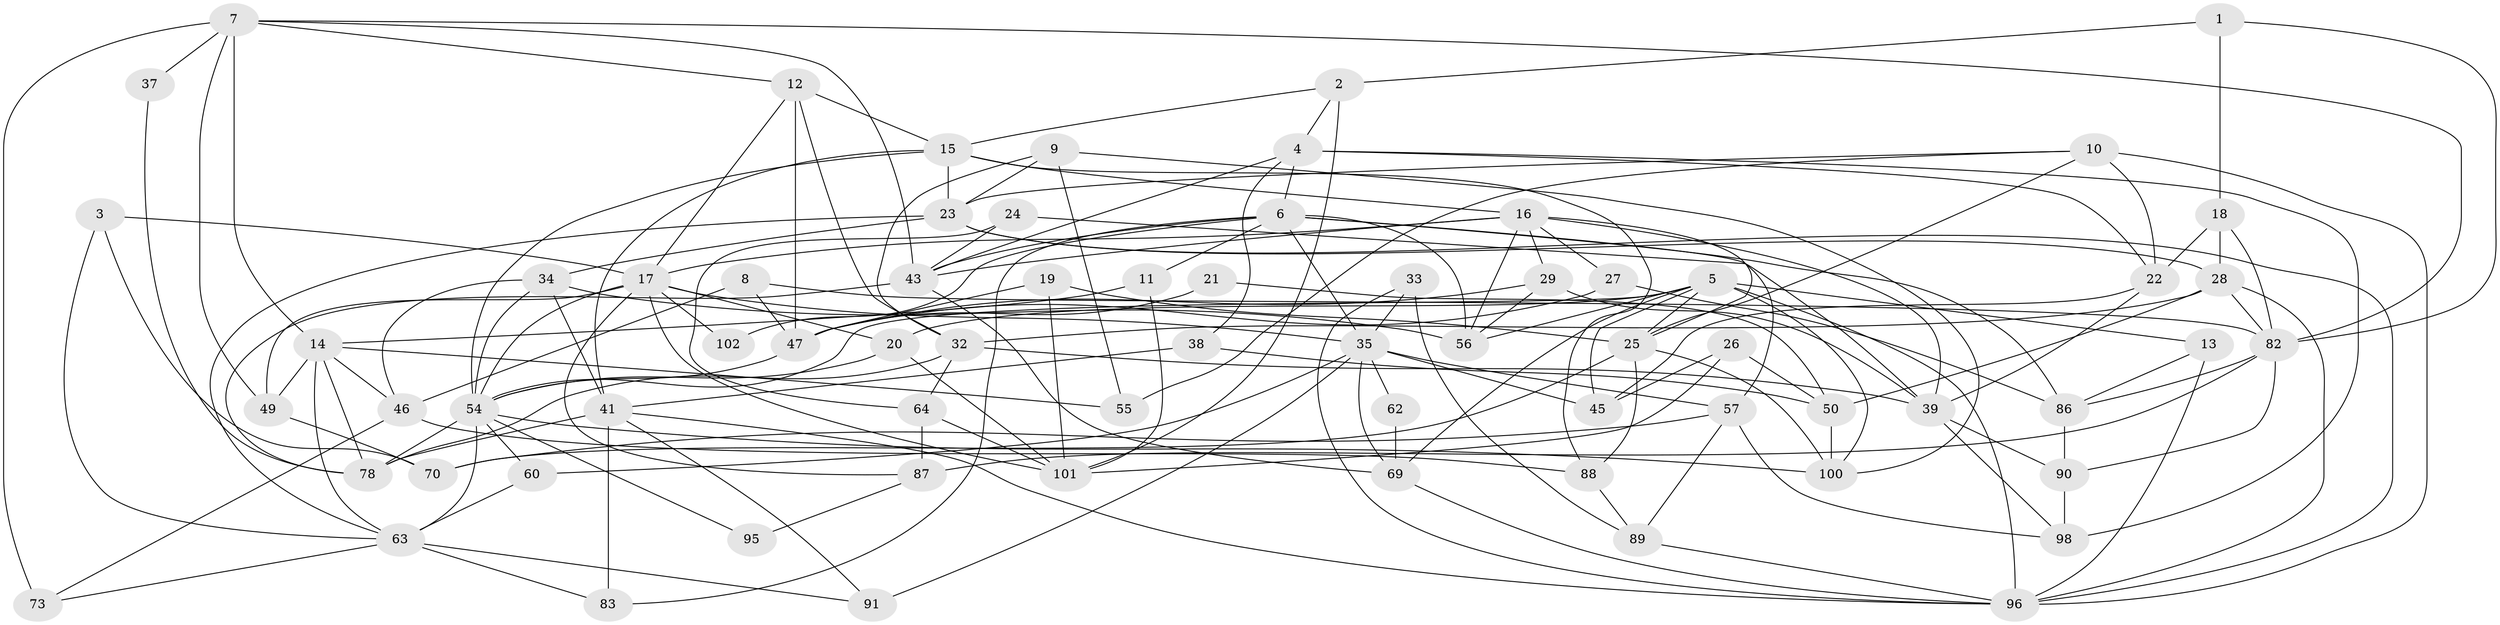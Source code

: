 // original degree distribution, {3: 0.2777777777777778, 4: 0.28703703703703703, 5: 0.16666666666666666, 7: 0.027777777777777776, 2: 0.12037037037037036, 6: 0.1111111111111111, 9: 0.009259259259259259}
// Generated by graph-tools (version 1.1) at 2025/42/03/06/25 10:42:00]
// undirected, 69 vertices, 172 edges
graph export_dot {
graph [start="1"]
  node [color=gray90,style=filled];
  1 [super="+71"];
  2 [super="+65"];
  3;
  4 [super="+30"];
  5 [super="+104"];
  6 [super="+53"];
  7 [super="+79"];
  8 [super="+80"];
  9;
  10 [super="+44"];
  11;
  12 [super="+75"];
  13;
  14 [super="+58"];
  15 [super="+94"];
  16 [super="+40"];
  17 [super="+61"];
  18;
  19;
  20 [super="+81"];
  21;
  22 [super="+66"];
  23 [super="+36"];
  24;
  25 [super="+42"];
  26 [super="+48"];
  27 [super="+31"];
  28 [super="+107"];
  29;
  32 [super="+74"];
  33;
  34 [super="+76"];
  35 [super="+105"];
  37;
  38;
  39 [super="+77"];
  41 [super="+68"];
  43 [super="+51"];
  45 [super="+59"];
  46;
  47;
  49 [super="+67"];
  50 [super="+52"];
  54 [super="+84"];
  55;
  56 [super="+108"];
  57 [super="+85"];
  60;
  62;
  63 [super="+93"];
  64 [super="+72"];
  69;
  70;
  73;
  78 [super="+92"];
  82 [super="+99"];
  83;
  86;
  87;
  88;
  89;
  90;
  91;
  95;
  96 [super="+97"];
  98;
  100 [super="+103"];
  101 [super="+106"];
  102;
  1 -- 18;
  1 -- 82;
  1 -- 2;
  2 -- 15;
  2 -- 4;
  2 -- 101;
  3 -- 17;
  3 -- 70;
  3 -- 63;
  4 -- 98;
  4 -- 38;
  4 -- 6;
  4 -- 43;
  4 -- 22;
  5 -- 13;
  5 -- 56;
  5 -- 96;
  5 -- 100;
  5 -- 69;
  5 -- 20;
  5 -- 45;
  5 -- 54;
  5 -- 25;
  6 -- 83;
  6 -- 11;
  6 -- 86;
  6 -- 102;
  6 -- 57;
  6 -- 43;
  6 -- 56;
  6 -- 35;
  7 -- 43;
  7 -- 14;
  7 -- 49;
  7 -- 82;
  7 -- 73;
  7 -- 12;
  7 -- 37;
  8 -- 47;
  8 -- 82;
  8 -- 46;
  9 -- 23;
  9 -- 55;
  9 -- 100;
  9 -- 32;
  10 -- 55;
  10 -- 25;
  10 -- 96;
  10 -- 22;
  10 -- 23;
  11 -- 101;
  11 -- 14;
  12 -- 47;
  12 -- 15;
  12 -- 32;
  12 -- 17;
  13 -- 86;
  13 -- 96;
  14 -- 78;
  14 -- 46;
  14 -- 49;
  14 -- 63;
  14 -- 55;
  15 -- 23;
  15 -- 54;
  15 -- 88;
  15 -- 41;
  15 -- 16;
  16 -- 25;
  16 -- 39;
  16 -- 56;
  16 -- 27;
  16 -- 17;
  16 -- 29;
  16 -- 43;
  17 -- 102;
  17 -- 101;
  17 -- 54;
  17 -- 49;
  17 -- 35;
  17 -- 20;
  17 -- 87;
  18 -- 28;
  18 -- 22;
  18 -- 82;
  19 -- 47;
  19 -- 101;
  19 -- 25;
  20 -- 101 [weight=2];
  20 -- 54;
  21 -- 47;
  21 -- 50;
  22 -- 39;
  22 -- 45;
  23 -- 96;
  23 -- 63;
  23 -- 34;
  23 -- 28;
  24 -- 39;
  24 -- 43;
  24 -- 64;
  25 -- 100;
  25 -- 70;
  25 -- 88;
  26 -- 45;
  26 -- 101;
  26 -- 50;
  27 -- 86;
  27 -- 47;
  28 -- 32;
  28 -- 82;
  28 -- 96;
  28 -- 50;
  29 -- 39;
  29 -- 47;
  29 -- 56;
  32 -- 64;
  32 -- 78;
  32 -- 39 [weight=2];
  33 -- 89;
  33 -- 35;
  33 -- 96;
  34 -- 41;
  34 -- 54;
  34 -- 56;
  34 -- 46;
  35 -- 57;
  35 -- 62;
  35 -- 91;
  35 -- 69;
  35 -- 60;
  35 -- 45 [weight=2];
  37 -- 78;
  38 -- 50;
  38 -- 41;
  39 -- 90;
  39 -- 98;
  41 -- 96;
  41 -- 83;
  41 -- 78;
  41 -- 91;
  43 -- 69;
  43 -- 78;
  46 -- 73;
  46 -- 88;
  47 -- 54;
  49 -- 70;
  50 -- 100;
  54 -- 60;
  54 -- 100;
  54 -- 78;
  54 -- 95;
  54 -- 63;
  57 -- 89;
  57 -- 98;
  57 -- 70;
  60 -- 63;
  62 -- 69;
  63 -- 73;
  63 -- 91;
  63 -- 83;
  64 -- 87;
  64 -- 101;
  69 -- 96;
  82 -- 90;
  82 -- 86;
  82 -- 87;
  86 -- 90;
  87 -- 95;
  88 -- 89;
  89 -- 96;
  90 -- 98;
}
